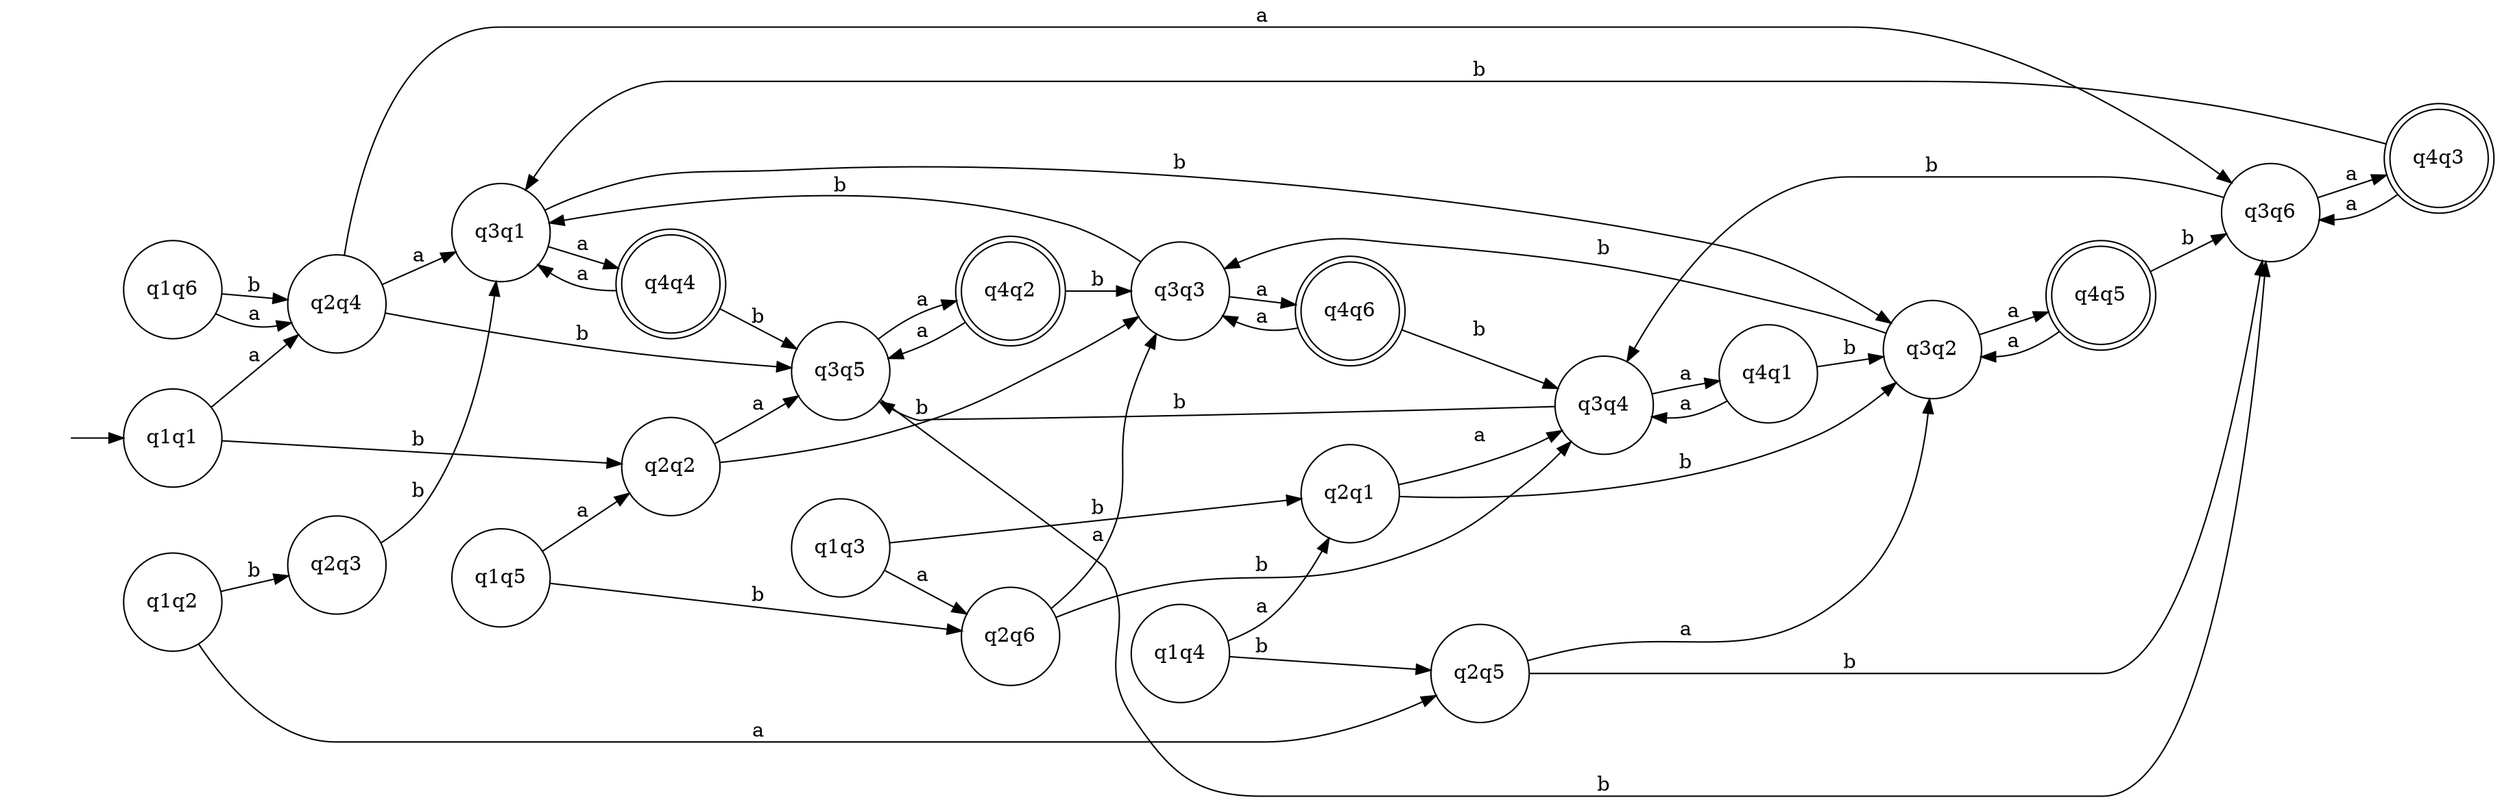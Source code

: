 digraph G25 {
rankdir="LR";
node[shape = "circle"];
q0 [style = invis];
q4q6[shape = doublecircle];
q4q2[shape = doublecircle];
q4q4[shape = doublecircle];
q4q5[shape = doublecircle];
q4q3[shape = doublecircle];
q0->q1q1;
q1q1->q2q4->q3q1->q4q4->q3q1[label="a"];
q1q1->q2q2->q3q3[label="b"];
q2q4->q3q5->q3q6[label="b"];
q2q2->q3q5->q4q2->q3q5[label="a"];
q1q5->q2q6->q3q4[label="b"];
q1q5->q2q2[label="a"];
q1q3->q2q6->q3q3->q4q6->q3q3[label="a"];
q1q3->q2q1->q3q2->q3q3->q3q1->q3q2[label="b"];
q1q4->q2q5->q3q6->q3q4->q3q5[label="b"];
q1q4->q2q1->q3q4->q4q1->q3q4[label="a"];
q1q6->q2q4[label="b"];
q1q6->q2q4->q3q6->q4q3->q3q6[label="a"];
q1q2->q2q3->q3q1[label="b"];
q1q2->q2q5->q3q2->q4q5->q3q2[label="a"];
q4q6->q3q4[label="b"];
q4q4->q3q5[label="b"];
q4q3->q3q1[label="b"];
q4q1->q3q2[label="b"];
q4q5->q3q6[label="b"];
q4q2->q3q3[label="b"];
}